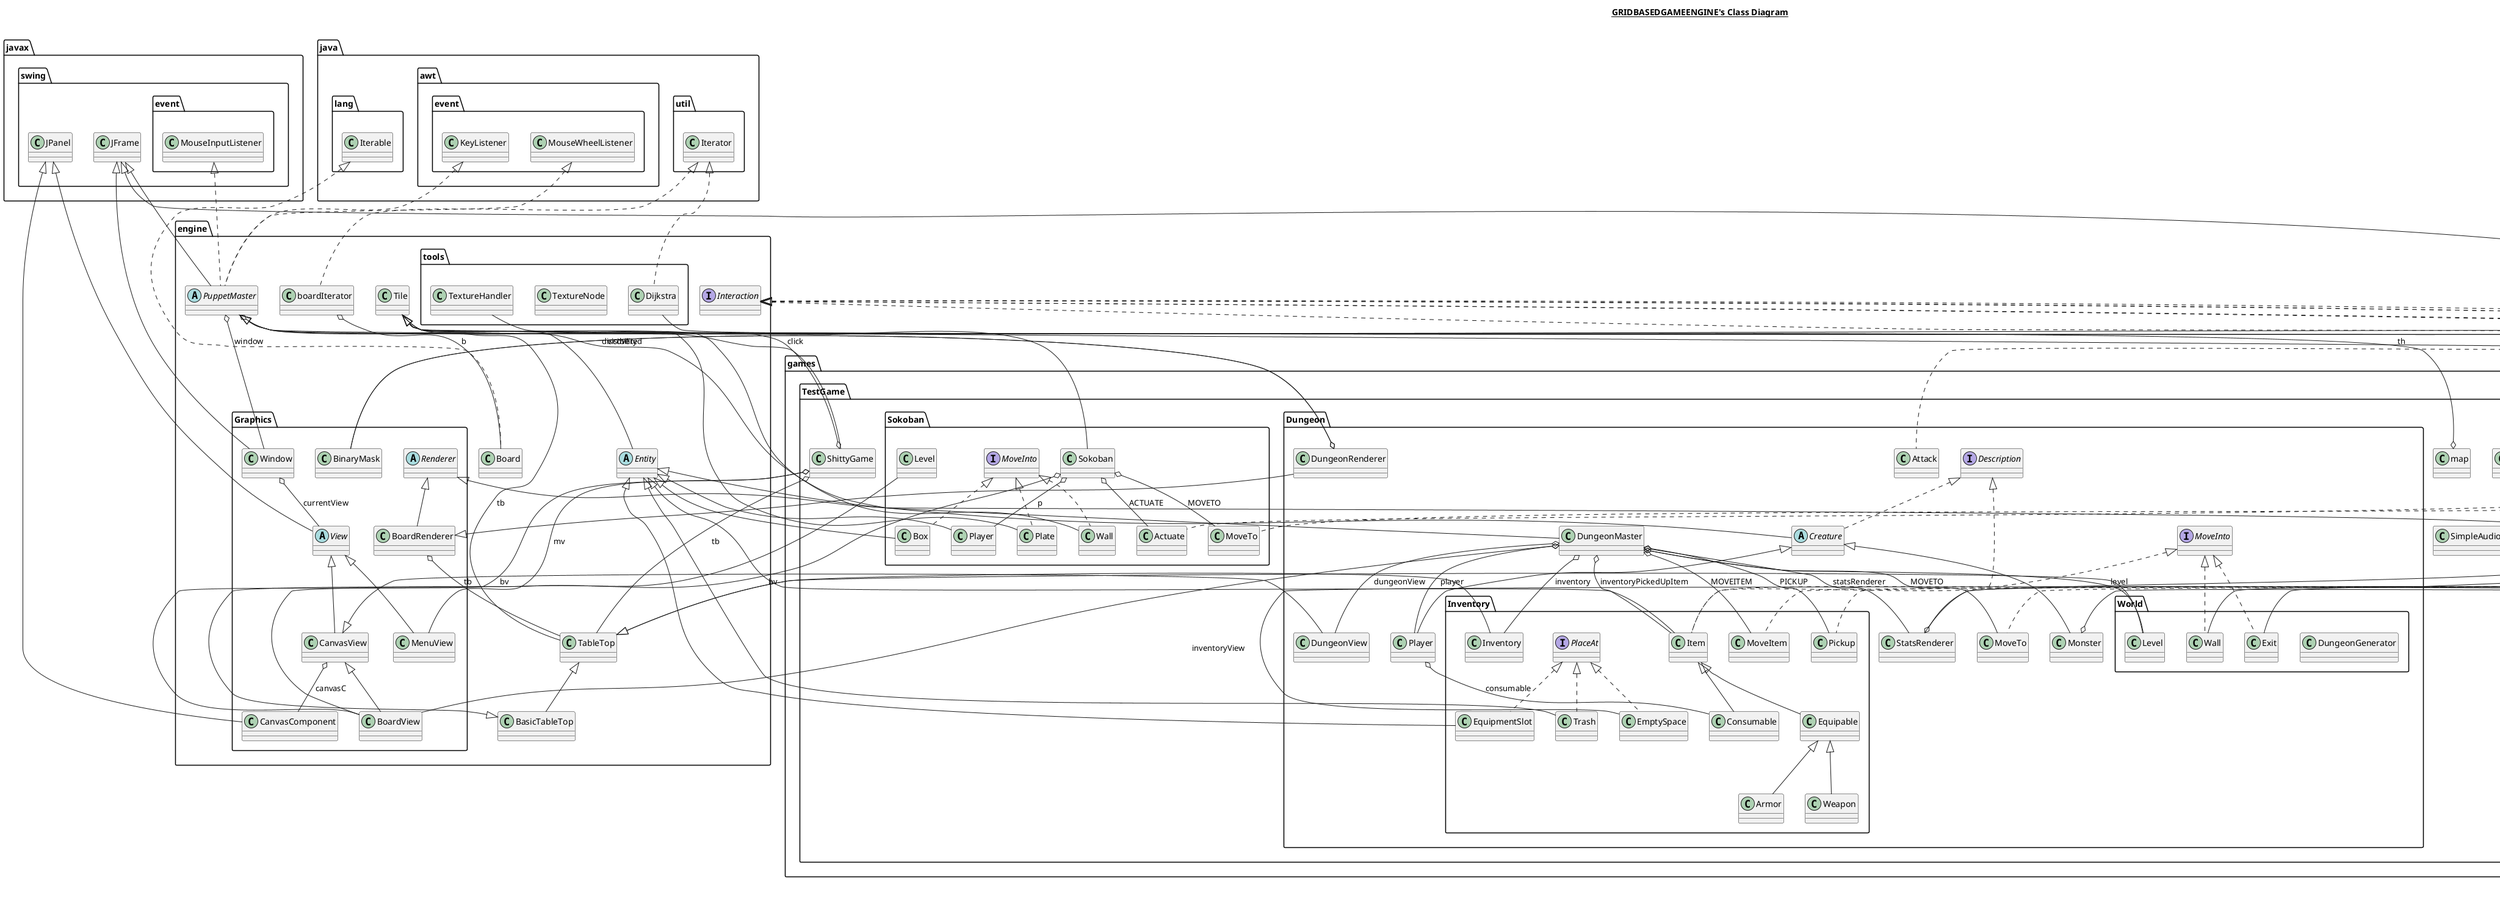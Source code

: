 @startuml

title __GRIDBASEDGAMEENGINE's Class Diagram__\n

  namespace engine {
    class engine.BasicTableTop {
    }
  }
  

  namespace engine {
    class engine.Graphics.BinaryMask {
    }
  }
  

  namespace engine {
    class engine.Board {
    }
  }
  

  namespace engine {
    class engine.Graphics.BoardRenderer {
    }
  }
  

  namespace engine {
    class engine.Graphics.BoardView {
    }
  }
  

  namespace engine {
    class engine.Graphics.CanvasComponent {
    }
  }
  

  namespace engine {
    class engine.Graphics.CanvasView {
    }
  }
  

  namespace engine {
    abstract class engine.Entity {
    }
  }
  

  namespace engine {
    interface engine.Interaction {
    }
  }
  

  namespace engine {
    class engine.Graphics.MenuView {
    }
  }
  

  namespace engine {
    abstract class engine.PuppetMaster {
    }
  }
  

  namespace engine {
    abstract class engine.Graphics.Renderer {
    }
  }
  

  namespace engine {
    class engine.TableTop {
    }
  }
  

  namespace engine {
    class engine.tools.TextureHandler {
    }
  }
  

  namespace engine {
    class engine.tools.TextureNode {
    }
  }
  

  namespace engine {
    class engine.Tile {
    }
  }
  

  namespace engine {
    abstract class engine.Graphics.View {
    }
  }
  

  namespace engine {
    class engine.Graphics.Window {
    }
  }
  

  namespace engine {
    class engine.boardIterator {
    }
  }
  

  namespace engine {
    namespace tools {
      class engine.tools.Dijkstra {
      }
    }
  }
  

  namespace games.TestGame {
    namespace Dungeon {
      class games.TestGame.Dungeon.Attack {
      }
    }
  }
  

  namespace games.TestGame {
    namespace Dungeon {
      abstract class games.TestGame.Dungeon.Creature {
      }
    }
  }
  

  namespace games.TestGame {
    namespace Dungeon {
      interface games.TestGame.Dungeon.Description {
      }
    }
  }
  

  namespace games.TestGame {
    namespace Dungeon {
      class games.TestGame.Dungeon.DungeonMaster {
      }
    }
  }
  

  namespace games.TestGame {
    namespace Dungeon {
      class games.TestGame.Dungeon.DungeonRenderer {
      }
    }
  }
  

  namespace games.TestGame {
    namespace Dungeon {
      class games.TestGame.Dungeon.DungeonView {
      }
    }
  }
  

  namespace games.TestGame {
    namespace Dungeon {
      namespace Inventory {
        class games.TestGame.Dungeon.Inventory.Armor {
        }
      }
    }
  }
  

  namespace games.TestGame {
    namespace Dungeon {
      namespace Inventory {
        class games.TestGame.Dungeon.Inventory.Consumable {
        }
      }
    }
  }
  

  namespace games.TestGame {
    namespace Dungeon {
      namespace Inventory {
        class games.TestGame.Dungeon.Inventory.EmptySpace {
        }
      }
    }
  }
  

  namespace games.TestGame {
    namespace Dungeon {
      namespace Inventory {
        class games.TestGame.Dungeon.Inventory.Equipable {
        }
      }
    }
  }
  

  namespace games.TestGame {
    namespace Dungeon {
      namespace Inventory {
        class games.TestGame.Dungeon.Inventory.EquipmentSlot {
        }
      }
    }
  }
  

  namespace games.TestGame {
    namespace Dungeon {
      namespace Inventory {
        class games.TestGame.Dungeon.Inventory.Inventory {
        }
      }
    }
  }
  

  namespace games.TestGame {
    namespace Dungeon {
      namespace Inventory {
        class games.TestGame.Dungeon.Inventory.Item {
        }
      }
    }
  }
  

  namespace games.TestGame {
    namespace Dungeon {
      namespace Inventory {
        class games.TestGame.Dungeon.Inventory.MoveItem {
        }
      }
    }
  }
  

  namespace games.TestGame {
    namespace Dungeon {
      namespace Inventory {
        class games.TestGame.Dungeon.Inventory.Pickup {
        }
      }
    }
  }
  

  namespace games.TestGame {
    namespace Dungeon {
      namespace Inventory {
        interface games.TestGame.Dungeon.Inventory.PlaceAt {
        }
      }
    }
  }
  

  namespace games.TestGame {
    namespace Dungeon {
      namespace Inventory {
        class games.TestGame.Dungeon.Inventory.Trash {
        }
      }
    }
  }
  

  namespace games.TestGame {
    namespace Dungeon {
      namespace Inventory {
        class games.TestGame.Dungeon.Inventory.Weapon {
        }
      }
    }
  }
  

  namespace games.TestGame {
    namespace Dungeon {
      class games.TestGame.Dungeon.Monster {
      }
    }
  }
  

  namespace games.TestGame {
    namespace Dungeon {
      interface games.TestGame.Dungeon.MoveInto {
      }
    }
  }
  

  namespace games.TestGame {
    namespace Dungeon {
      class games.TestGame.Dungeon.MoveTo {
      }
    }
  }
  

  namespace games.TestGame {
    namespace Dungeon {
      class games.TestGame.Dungeon.Player {
      }
    }
  }
  

  namespace games.TestGame {
    namespace Dungeon {
      class games.TestGame.Dungeon.StatsRenderer {
      }
    }
  }
  

  namespace games.TestGame {
    namespace Dungeon {
      namespace World {
        class games.TestGame.Dungeon.World.DungeonGenerator {
        }
      }
    }
  }
  

  namespace games.TestGame {
    namespace Dungeon {
      namespace World {
        class games.TestGame.Dungeon.World.Exit {
        }
      }
    }
  }
  

  namespace games.TestGame {
    namespace Dungeon {
      namespace World {
        class games.TestGame.Dungeon.World.Level {
        }
      }
    }
  }
  

  namespace games.TestGame {
    namespace Dungeon {
      namespace World {
        class games.TestGame.Dungeon.World.Wall {
        }
      }
    }
  }
  

  namespace games.TestGame {
    class games.TestGame.GridBagLayoutDemo {
    }
  }
  

  namespace games.TestGame {
    class games.TestGame.GridBagLayoutExample {
    }
  }
  

  namespace games.TestGame {
    class games.TestGame.ProceduralGeneration {
    }
  }
  

  namespace games.TestGame {
    class games.TestGame.ShittyGame {
    }
  }
  

  namespace games.TestGame {
    class games.TestGame.SimpleAudioPlayer {
    }
  }
  

  namespace games.TestGame {
    namespace Sokoban {
      class games.TestGame.Sokoban.Actuate {
      }
    }
  }
  

  namespace games.TestGame {
    namespace Sokoban {
      class games.TestGame.Sokoban.Box {
      }
    }
  }
  

  namespace games.TestGame {
    namespace Sokoban {
      class games.TestGame.Sokoban.Level {
      }
    }
  }
  

  namespace games.TestGame {
    namespace Sokoban {
      interface games.TestGame.Sokoban.MoveInto {
      }
    }
  }
  

  namespace games.TestGame {
    namespace Sokoban {
      class games.TestGame.Sokoban.MoveTo {
      }
    }
  }
  

  namespace games.TestGame {
    namespace Sokoban {
      class games.TestGame.Sokoban.Plate {
      }
    }
  }
  

  namespace games.TestGame {
    namespace Sokoban {
      class games.TestGame.Sokoban.Player {
      }
    }
  }
  

  namespace games.TestGame {
    namespace Sokoban {
      class games.TestGame.Sokoban.Sokoban {
      }
    }
  }
  

  namespace games.TestGame {
    namespace Sokoban {
      class games.TestGame.Sokoban.Wall {
      }
    }
  }
  

  namespace games.TestGame {
    class games.TestGame.map {
    }
  }
  

  engine.BasicTableTop -up-|> engine.TableTop
  engine.Board .up.|> java.lang.Iterable
  engine.Graphics.BoardRenderer -up-|> engine.Graphics.Renderer
  engine.Graphics.BoardRenderer o-- engine.TableTop : tb
  engine.Graphics.BoardView -up-|> engine.Graphics.CanvasView
  engine.Graphics.CanvasComponent -up-|> javax.swing.JPanel
  engine.Graphics.CanvasView -up-|> engine.Graphics.View
  engine.Graphics.CanvasView o-- engine.Graphics.CanvasComponent : canvasC
  engine.Entity -up-|> engine.Tile
  engine.Graphics.MenuView -up-|> engine.Graphics.View
  engine.PuppetMaster .up.|> java.awt.event.KeyListener
  engine.PuppetMaster .up.|> java.awt.event.MouseWheelListener
  engine.PuppetMaster .up.|> javax.swing.event.MouseInputListener
  engine.PuppetMaster -up-|> javax.swing.JFrame
  engine.PuppetMaster o-- engine.TableTop : tb
  engine.PuppetMaster o-- engine.Graphics.Window : window
  engine.Graphics.View -up-|> javax.swing.JPanel
  engine.Graphics.Window -up-|> javax.swing.JFrame
  engine.Graphics.Window o-- engine.Graphics.View : currentView
  engine.boardIterator .up.|> java.util.Iterator
  engine.boardIterator o-- engine.Board : b
  engine.tools.Dijkstra .up.|> java.util.Iterator
  games.TestGame.Dungeon.Attack .up.|> engine.Interaction
  games.TestGame.Dungeon.Creature .up.|> games.TestGame.Dungeon.Description
  games.TestGame.Dungeon.Creature -up-|> engine.Entity
  games.TestGame.Dungeon.DungeonMaster -up-|> engine.PuppetMaster
  games.TestGame.Dungeon.DungeonMaster o-- games.TestGame.Dungeon.Inventory.MoveItem : MOVEITEM
  games.TestGame.Dungeon.DungeonMaster o-- games.TestGame.Dungeon.MoveTo : MOVETO
  games.TestGame.Dungeon.DungeonMaster o-- games.TestGame.Dungeon.Inventory.Pickup : PICKUP
  games.TestGame.Dungeon.DungeonMaster o-- games.TestGame.Dungeon.DungeonView : dungeonView
  games.TestGame.Dungeon.DungeonMaster o-- games.TestGame.Dungeon.Inventory.Inventory : inventory
  games.TestGame.Dungeon.DungeonMaster o-- games.TestGame.Dungeon.Inventory.Item : inventoryPickedUpItem
  games.TestGame.Dungeon.DungeonMaster o-- engine.Graphics.BoardView : inventoryView
  games.TestGame.Dungeon.DungeonMaster o-- games.TestGame.Dungeon.World.Level : level
  games.TestGame.Dungeon.DungeonMaster o-- games.TestGame.Dungeon.Player : player
  games.TestGame.Dungeon.DungeonMaster o-- games.TestGame.Dungeon.StatsRenderer : statsRenderer
  games.TestGame.Dungeon.DungeonRenderer -up-|> engine.Graphics.BoardRenderer
  games.TestGame.Dungeon.DungeonRenderer o-- engine.Graphics.BinaryMask : discovered
  games.TestGame.Dungeon.DungeonRenderer o-- engine.Graphics.BinaryMask : visibility
  games.TestGame.Dungeon.DungeonView -up-|> engine.Graphics.CanvasView
  games.TestGame.Dungeon.Inventory.Armor -up-|> games.TestGame.Dungeon.Inventory.Equipable
  games.TestGame.Dungeon.Inventory.Consumable -up-|> games.TestGame.Dungeon.Inventory.Item
  games.TestGame.Dungeon.Inventory.EmptySpace .up.|> games.TestGame.Dungeon.Inventory.PlaceAt
  games.TestGame.Dungeon.Inventory.EmptySpace -up-|> engine.Tile
  games.TestGame.Dungeon.Inventory.Equipable -up-|> games.TestGame.Dungeon.Inventory.Item
  games.TestGame.Dungeon.Inventory.EquipmentSlot .up.|> games.TestGame.Dungeon.Inventory.PlaceAt
  games.TestGame.Dungeon.Inventory.EquipmentSlot -up-|> engine.Entity
  games.TestGame.Dungeon.Inventory.Inventory -up-|> engine.TableTop
  games.TestGame.Dungeon.Inventory.Item .up.|> games.TestGame.Dungeon.Description
  games.TestGame.Dungeon.Inventory.Item .up.|> games.TestGame.Dungeon.MoveInto
  games.TestGame.Dungeon.Inventory.Item -up-|> engine.Entity
  games.TestGame.Dungeon.Inventory.MoveItem .up.|> engine.Interaction
  games.TestGame.Dungeon.Inventory.Pickup .up.|> engine.Interaction
  games.TestGame.Dungeon.Inventory.Trash .up.|> games.TestGame.Dungeon.Inventory.PlaceAt
  games.TestGame.Dungeon.Inventory.Trash -up-|> engine.Entity
  games.TestGame.Dungeon.Inventory.Weapon -up-|> games.TestGame.Dungeon.Inventory.Equipable
  games.TestGame.Dungeon.Monster -up-|> games.TestGame.Dungeon.Creature
  games.TestGame.Dungeon.Monster o-- engine.tools.Dijkstra : path
  games.TestGame.Dungeon.MoveTo .up.|> engine.Interaction
  games.TestGame.Dungeon.Player -up-|> games.TestGame.Dungeon.Creature
  games.TestGame.Dungeon.Player o-- games.TestGame.Dungeon.Inventory.Consumable : consumable
  games.TestGame.Dungeon.StatsRenderer -up-|> engine.Graphics.Renderer
  games.TestGame.Dungeon.StatsRenderer o-- engine.Tile : t
  games.TestGame.Dungeon.World.Exit .up.|> games.TestGame.Dungeon.MoveInto
  games.TestGame.Dungeon.World.Exit -up-|> engine.Tile
  games.TestGame.Dungeon.World.Level -up-|> engine.TableTop
  games.TestGame.Dungeon.World.Wall .up.|> games.TestGame.Dungeon.MoveInto
  games.TestGame.Dungeon.World.Wall -up-|> engine.Tile
  games.TestGame.GridBagLayoutExample -up-|> javax.swing.JFrame
  games.TestGame.ShittyGame -up-|> engine.PuppetMaster
  games.TestGame.ShittyGame o-- engine.Tile : click
  games.TestGame.ShittyGame o-- engine.TableTop : tb
  games.TestGame.ShittyGame o-- engine.Graphics.BoardView : bv
  games.TestGame.ShittyGame o-- engine.Graphics.MenuView : mv
  games.TestGame.Sokoban.Actuate .up.|> engine.Interaction
  games.TestGame.Sokoban.Box .up.|> games.TestGame.Sokoban.MoveInto
  games.TestGame.Sokoban.Box -up-|> engine.Entity
  games.TestGame.Sokoban.Level -up-|> engine.BasicTableTop
  games.TestGame.Sokoban.MoveTo .up.|> engine.Interaction
  games.TestGame.Sokoban.Plate .up.|> games.TestGame.Sokoban.MoveInto
  games.TestGame.Sokoban.Plate -up-|> engine.Tile
  games.TestGame.Sokoban.Player -up-|> engine.Entity
  games.TestGame.Sokoban.Sokoban -up-|> engine.PuppetMaster
  games.TestGame.Sokoban.Sokoban o-- games.TestGame.Sokoban.Actuate : ACTUATE
  games.TestGame.Sokoban.Sokoban o-- games.TestGame.Sokoban.MoveTo : MOVETO
  games.TestGame.Sokoban.Sokoban o-- engine.Graphics.BoardView : bv
  games.TestGame.Sokoban.Sokoban o-- games.TestGame.Sokoban.Player : p
  games.TestGame.Sokoban.Wall .up.|> games.TestGame.Sokoban.MoveInto
  games.TestGame.Sokoban.Wall -up-|> engine.Tile
  games.TestGame.map o-- engine.tools.TextureHandler : th


right footer


PlantUML diagram generated by SketchIt! (https://bitbucket.org/pmesmeur/sketch.it)
For more information about this tool, please contact philippe.mesmeur@gmail.com
endfooter

@enduml

